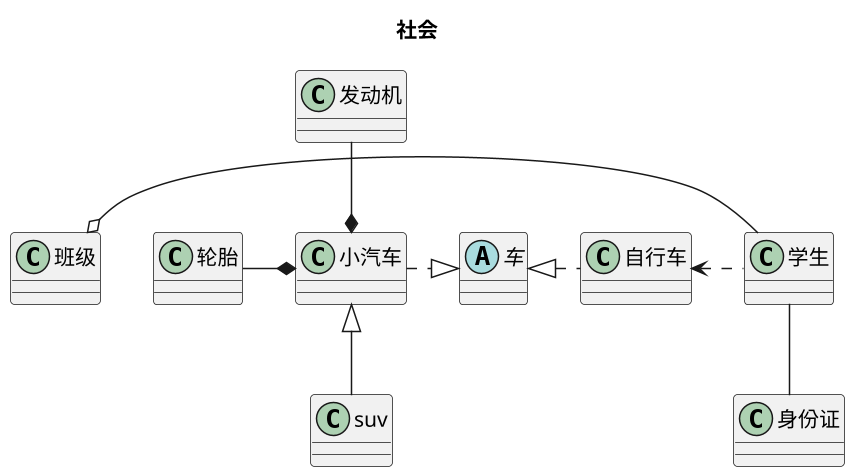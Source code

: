 @startuml

title 社会
scale 1.5

abstract class 车
车<|.left.小汽车
车<|.right.自行车

小汽车*-left-轮胎
发动机--*小汽车

小汽车<|--suv
学生..left.>自行车
学生-left-o 班级

身份证-up-学生

@enduml